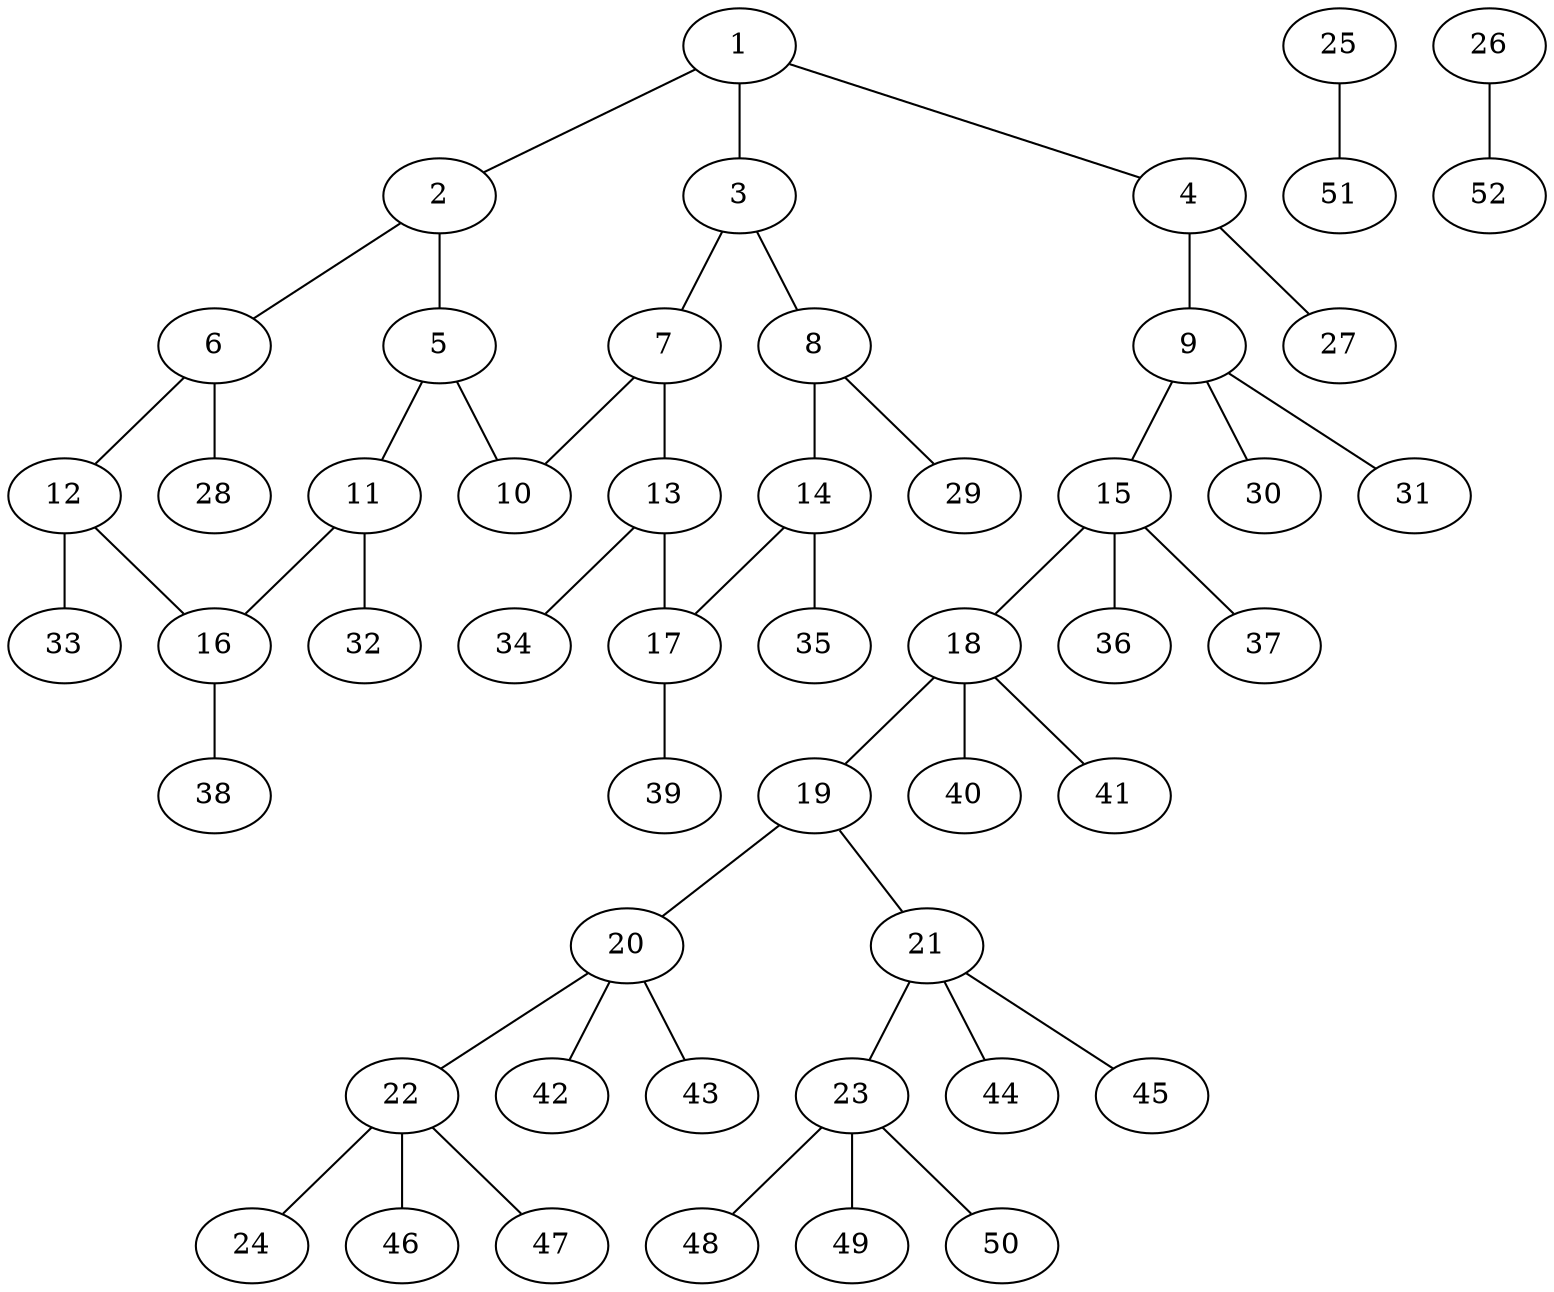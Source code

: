 graph molecule_3473 {
	1	 [chem=C];
	2	 [chem=C];
	1 -- 2	 [valence=1];
	3	 [chem=C];
	1 -- 3	 [valence=2];
	4	 [chem=N];
	1 -- 4	 [valence=1];
	5	 [chem=C];
	2 -- 5	 [valence=2];
	6	 [chem=C];
	2 -- 6	 [valence=1];
	7	 [chem=C];
	3 -- 7	 [valence=1];
	8	 [chem=C];
	3 -- 8	 [valence=1];
	9	 [chem=C];
	4 -- 9	 [valence=1];
	27	 [chem=H];
	4 -- 27	 [valence=1];
	10	 [chem=N];
	5 -- 10	 [valence=1];
	11	 [chem=C];
	5 -- 11	 [valence=1];
	12	 [chem=C];
	6 -- 12	 [valence=2];
	28	 [chem=H];
	6 -- 28	 [valence=1];
	7 -- 10	 [valence=2];
	13	 [chem=C];
	7 -- 13	 [valence=1];
	14	 [chem=C];
	8 -- 14	 [valence=2];
	29	 [chem=H];
	8 -- 29	 [valence=1];
	15	 [chem=C];
	9 -- 15	 [valence=1];
	30	 [chem=H];
	9 -- 30	 [valence=1];
	31	 [chem=H];
	9 -- 31	 [valence=1];
	16	 [chem=C];
	11 -- 16	 [valence=2];
	32	 [chem=H];
	11 -- 32	 [valence=1];
	12 -- 16	 [valence=1];
	33	 [chem=H];
	12 -- 33	 [valence=1];
	17	 [chem=C];
	13 -- 17	 [valence=2];
	34	 [chem=H];
	13 -- 34	 [valence=1];
	14 -- 17	 [valence=1];
	35	 [chem=H];
	14 -- 35	 [valence=1];
	18	 [chem=C];
	15 -- 18	 [valence=1];
	36	 [chem=H];
	15 -- 36	 [valence=1];
	37	 [chem=H];
	15 -- 37	 [valence=1];
	38	 [chem=H];
	16 -- 38	 [valence=1];
	39	 [chem=H];
	17 -- 39	 [valence=1];
	19	 [chem=N];
	18 -- 19	 [valence=1];
	40	 [chem=H];
	18 -- 40	 [valence=1];
	41	 [chem=H];
	18 -- 41	 [valence=1];
	20	 [chem=C];
	19 -- 20	 [valence=1];
	21	 [chem=C];
	19 -- 21	 [valence=1];
	22	 [chem=C];
	20 -- 22	 [valence=1];
	42	 [chem=H];
	20 -- 42	 [valence=1];
	43	 [chem=H];
	20 -- 43	 [valence=1];
	23	 [chem=C];
	21 -- 23	 [valence=1];
	44	 [chem=H];
	21 -- 44	 [valence=1];
	45	 [chem=H];
	21 -- 45	 [valence=1];
	24	 [chem=Cl];
	22 -- 24	 [valence=1];
	46	 [chem=H];
	22 -- 46	 [valence=1];
	47	 [chem=H];
	22 -- 47	 [valence=1];
	48	 [chem=H];
	23 -- 48	 [valence=1];
	49	 [chem=H];
	23 -- 49	 [valence=1];
	50	 [chem=H];
	23 -- 50	 [valence=1];
	25	 [chem=Cl];
	51	 [chem=H];
	25 -- 51	 [valence=1];
	26	 [chem=Cl];
	52	 [chem=H];
	26 -- 52	 [valence=1];
}
